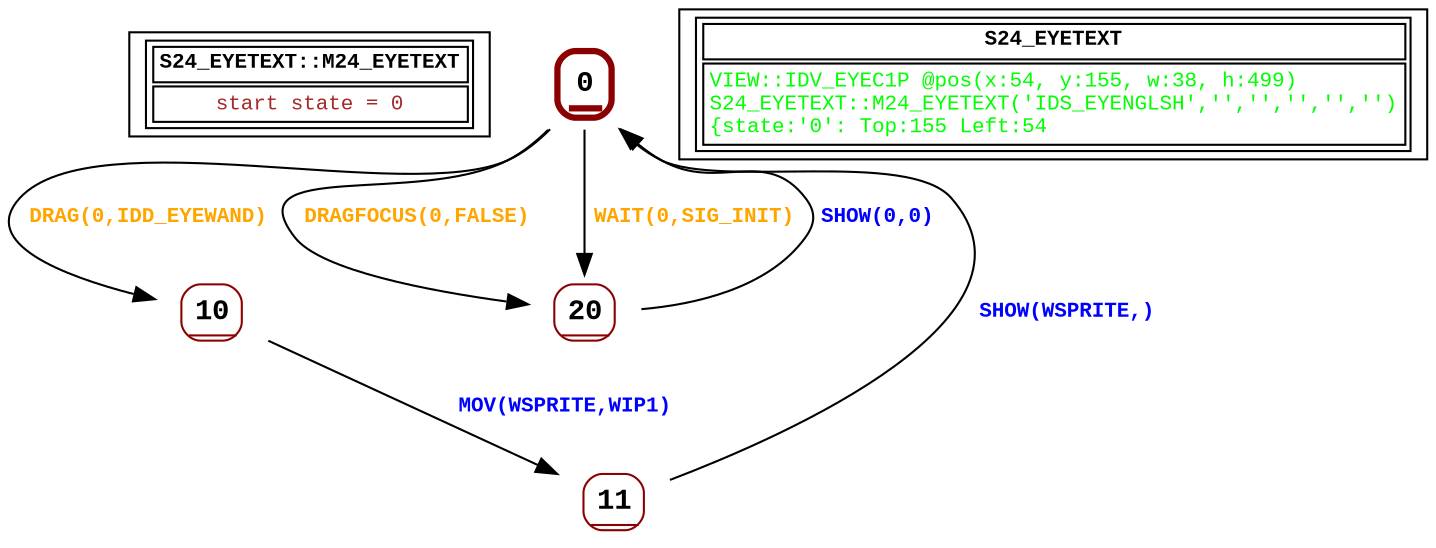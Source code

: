 digraph Automaton {
 fontname="Courier New"
	node [shape=oval, fontname="Courier New"];
	filename[shape = record, fontsize=10, label=< <table border="1"><tr><td><b>S24_EYETEXT::M24_EYETEXT<br align="left"/></b></td></tr>
<tr><td><font point-size="10" color ="brown">start state = 0<br align="left"/></font></td></tr></table>>
];
	0[shape = none, fontsize=14, label=< <table border="3" color="darkred" style="rounded"><tr><td sides="b"><b>0<br align="left"/></b></td></tr>
</table>>];
"0" -> "10" [fontcolor=orange,fontsize=10,fontname="Courier New", label=< <table border="0"><tr><td><b>DRAG(0,IDD_EYEWAND)<br align="left"/></b></td></tr>
</table>>
];
"0" -> "20" [fontcolor=orange,fontsize=10,fontname="Courier New", label=< <table border="0"><tr><td><b>DRAGFOCUS(0,FALSE)<br align="left"/></b></td></tr>
</table>>
];
"0" -> "20" [fontcolor=orange,fontsize=10,fontname="Courier New", label=< <table border="0"><tr><td><b>WAIT(0,SIG_INIT)<br align="left"/></b></td></tr>
</table>>
];
	10[shape = none, fontsize=14, label=< <table border="1" color="darkred" style="rounded"><tr><td sides="b"><b>10<br align="left"/></b></td></tr>
</table>>];
"10" -> "11" [fontcolor=blue,fontsize=10,fontname="Courier New", label=< <table border="0"><tr><td><b>MOV(WSPRITE,WIP1)<br align="left"/></b></td></tr>
</table>>
];
	11[shape = none, fontsize=14, label=< <table border="1" color="darkred" style="rounded"><tr><td sides="b"><b>11<br align="left"/></b></td></tr>
</table>>];
"11" -> "0" [fontcolor=blue,fontsize=10,fontname="Courier New", label=< <table border="0"><tr><td><b>SHOW(WSPRITE,)<br align="left"/></b></td></tr>
</table>>
];
	20[shape = none, fontsize=14, label=< <table border="1" color="darkred" style="rounded"><tr><td sides="b"><b>20<br align="left"/></b></td></tr>
</table>>];
"20" -> "0" [fontcolor=blue,fontsize=10,fontname="Courier New", label=< <table border="0"><tr><td><b>SHOW(0,0)<br align="left"/></b></td></tr>
</table>>
];
	status[shape = record, fontsize=10, label=< <table border="1"><tr><td><b>S24_EYETEXT<br align="left"/></b></td></tr>
<tr><td><font point-size="10" color ="green">VIEW::IDV_EYEC1P @pos(x:54, y:155, w:38, h:499)<br align="left"/>S24_EYETEXT::M24_EYETEXT(&apos;IDS_EYENGLSH&apos;,&apos;&apos;,&apos;&apos;,&apos;&apos;,&apos;&apos;,&apos;&apos;)<br align="left"/>			&#123;state:&apos;0&apos;: Top:155 Left:54<br align="left"/></font></td></tr></table>>
];
}
